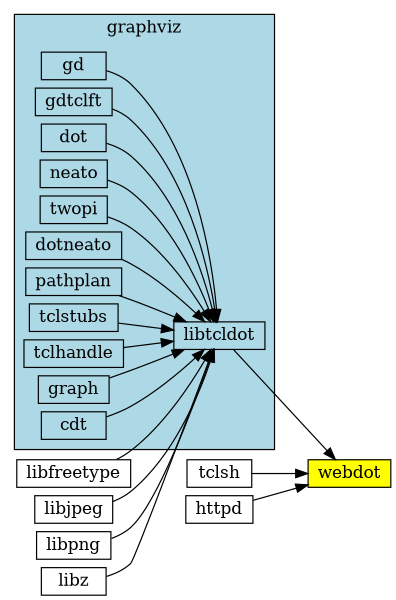 digraph G {
  graph [rankdir=LR nodesep=0.1 size="3,4"]
  node [shape=box height=0.1]
  subgraph cluster_graphviz {
    graph [label=graphviz style=filled fillcolor=lightblue color=black URL="http://www.graphviz.org/"]
    node [URL="http://www.graphviz.org/"]
    {gd gdtclft dot neato twopi dotneato pathplan tclstubs tclhandle "graph" cdt}->libtcldot
  }
  libfreetype [URL="http://www.freetype.org/"]
  libjpeg [URL="http://www.ijg.org/"]
  libpng [URL="http://www.libpng.org/pub/png/"]
  libz [URL="http://www.gzip.org/zlib/"]
  {libfreetype libjpeg libpng libz}->libtcldot
  webdot [style=filled fillcolor=yellow color=black URL="/webdot"]
  tclsh [URL="http://tcl.activestate.com/"]
  httpd [URL="http://httpd.apache.org/"]
  {libtcldot tclsh httpd}->webdot
}

